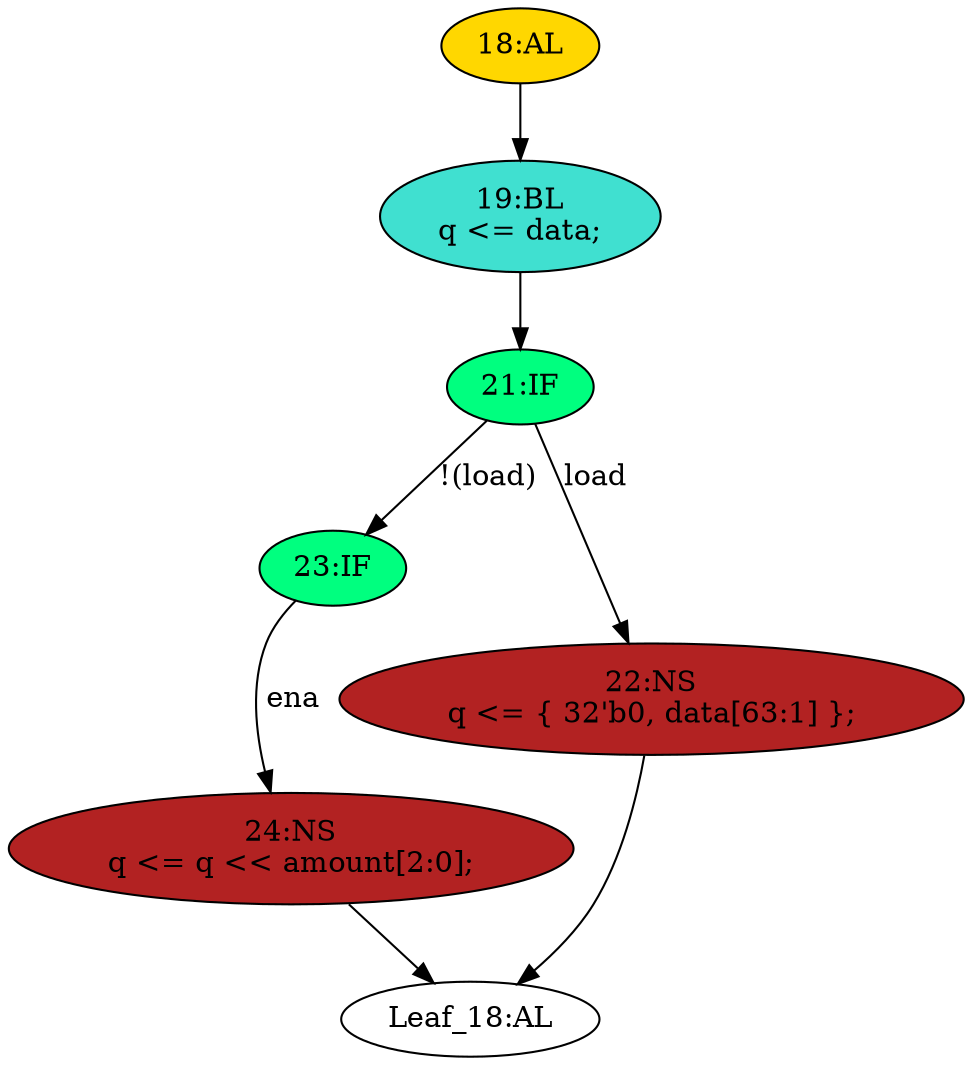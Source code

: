 strict digraph "" {
	node [label="\N"];
	"23:IF"	[ast="<pyverilog.vparser.ast.IfStatement object at 0x7f58d3df0550>",
		fillcolor=springgreen,
		label="23:IF",
		statements="[]",
		style=filled,
		typ=IfStatement];
	"24:NS"	[ast="<pyverilog.vparser.ast.NonblockingSubstitution object at 0x7f58d3df06d0>",
		fillcolor=firebrick,
		label="24:NS
q <= q << amount[2:0];",
		statements="[<pyverilog.vparser.ast.NonblockingSubstitution object at 0x7f58d3df06d0>]",
		style=filled,
		typ=NonblockingSubstitution];
	"23:IF" -> "24:NS"	[cond="['ena']",
		label=ena,
		lineno=23];
	"19:BL"	[ast="<pyverilog.vparser.ast.Block object at 0x7f58d3df0b10>",
		fillcolor=turquoise,
		label="19:BL
q <= data;",
		statements="[<pyverilog.vparser.ast.NonblockingSubstitution object at 0x7f58d3df09d0>]",
		style=filled,
		typ=Block];
	"21:IF"	[ast="<pyverilog.vparser.ast.IfStatement object at 0x7f58d3dfac50>",
		fillcolor=springgreen,
		label="21:IF",
		statements="[]",
		style=filled,
		typ=IfStatement];
	"19:BL" -> "21:IF"	[cond="[]",
		lineno=None];
	"Leaf_18:AL"	[def_var="['q']",
		label="Leaf_18:AL"];
	"21:IF" -> "23:IF"	[cond="['load']",
		label="!(load)",
		lineno=21];
	"22:NS"	[ast="<pyverilog.vparser.ast.NonblockingSubstitution object at 0x7f58d3dfac90>",
		fillcolor=firebrick,
		label="22:NS
q <= { 32'b0, data[63:1] };",
		statements="[<pyverilog.vparser.ast.NonblockingSubstitution object at 0x7f58d3dfac90>]",
		style=filled,
		typ=NonblockingSubstitution];
	"21:IF" -> "22:NS"	[cond="['load']",
		label=load,
		lineno=21];
	"22:NS" -> "Leaf_18:AL"	[cond="[]",
		lineno=None];
	"24:NS" -> "Leaf_18:AL"	[cond="[]",
		lineno=None];
	"18:AL"	[ast="<pyverilog.vparser.ast.Always object at 0x7f58d3df0bd0>",
		clk_sens=True,
		fillcolor=gold,
		label="18:AL",
		sens="['clk']",
		statements="[]",
		style=filled,
		typ=Always,
		use_var="['load', 'ena', 'amount', 'data', 'q']"];
	"18:AL" -> "19:BL"	[cond="[]",
		lineno=None];
}

